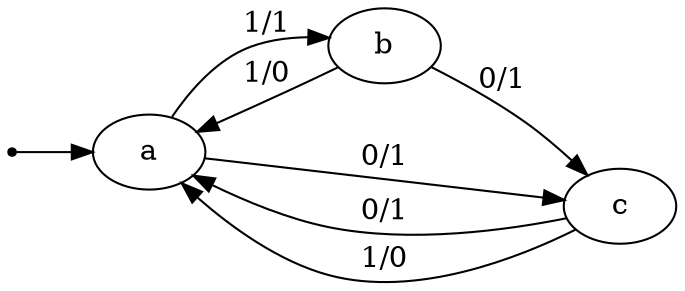 digraph STG {
  rankdir=LR;

  INIT [shape=point];
  a [label="a"];
  b [label="b"];
  c [label="c"];

  INIT -> a;
  a -> c [label="0/1"];
  a -> b [label="1/1"];
  b -> c [label="0/1"];
  b -> a [label="1/0"];
  c -> a [label="0/1"];
  c -> a [label="1/0"];
}

